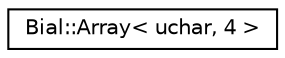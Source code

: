 digraph "Graphical Class Hierarchy"
{
  edge [fontname="Helvetica",fontsize="10",labelfontname="Helvetica",labelfontsize="10"];
  node [fontname="Helvetica",fontsize="10",shape=record];
  rankdir="LR";
  Node1 [label="Bial::Array\< uchar, 4 \>",height=0.2,width=0.4,color="black", fillcolor="white", style="filled",URL="$class_bial_1_1_array.html"];
}
